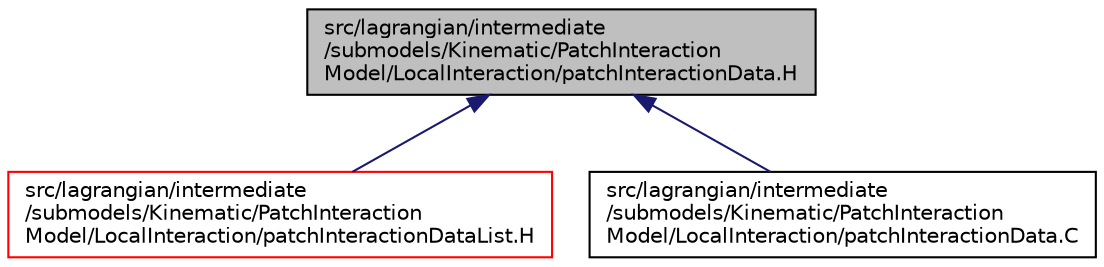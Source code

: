 digraph "src/lagrangian/intermediate/submodels/Kinematic/PatchInteractionModel/LocalInteraction/patchInteractionData.H"
{
  bgcolor="transparent";
  edge [fontname="Helvetica",fontsize="10",labelfontname="Helvetica",labelfontsize="10"];
  node [fontname="Helvetica",fontsize="10",shape=record];
  Node1 [label="src/lagrangian/intermediate\l/submodels/Kinematic/PatchInteraction\lModel/LocalInteraction/patchInteractionData.H",height=0.2,width=0.4,color="black", fillcolor="grey75", style="filled", fontcolor="black"];
  Node1 -> Node2 [dir="back",color="midnightblue",fontsize="10",style="solid",fontname="Helvetica"];
  Node2 [label="src/lagrangian/intermediate\l/submodels/Kinematic/PatchInteraction\lModel/LocalInteraction/patchInteractionDataList.H",height=0.2,width=0.4,color="red",URL="$a06747.html"];
  Node1 -> Node3 [dir="back",color="midnightblue",fontsize="10",style="solid",fontname="Helvetica"];
  Node3 [label="src/lagrangian/intermediate\l/submodels/Kinematic/PatchInteraction\lModel/LocalInteraction/patchInteractionData.C",height=0.2,width=0.4,color="black",URL="$a06744.html"];
}
